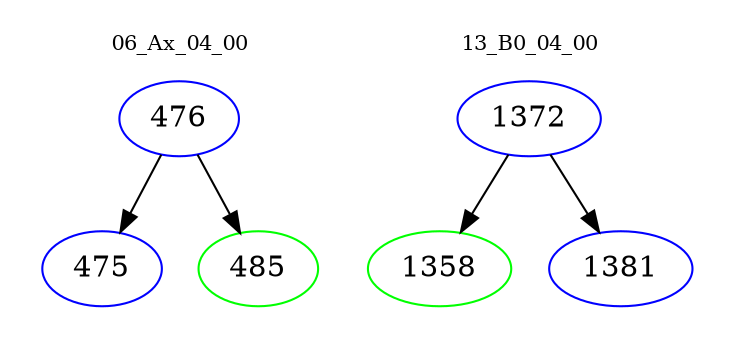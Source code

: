 digraph{
subgraph cluster_0 {
color = white
label = "06_Ax_04_00";
fontsize=10;
T0_476 [label="476", color="blue"]
T0_476 -> T0_475 [color="black"]
T0_475 [label="475", color="blue"]
T0_476 -> T0_485 [color="black"]
T0_485 [label="485", color="green"]
}
subgraph cluster_1 {
color = white
label = "13_B0_04_00";
fontsize=10;
T1_1372 [label="1372", color="blue"]
T1_1372 -> T1_1358 [color="black"]
T1_1358 [label="1358", color="green"]
T1_1372 -> T1_1381 [color="black"]
T1_1381 [label="1381", color="blue"]
}
}
